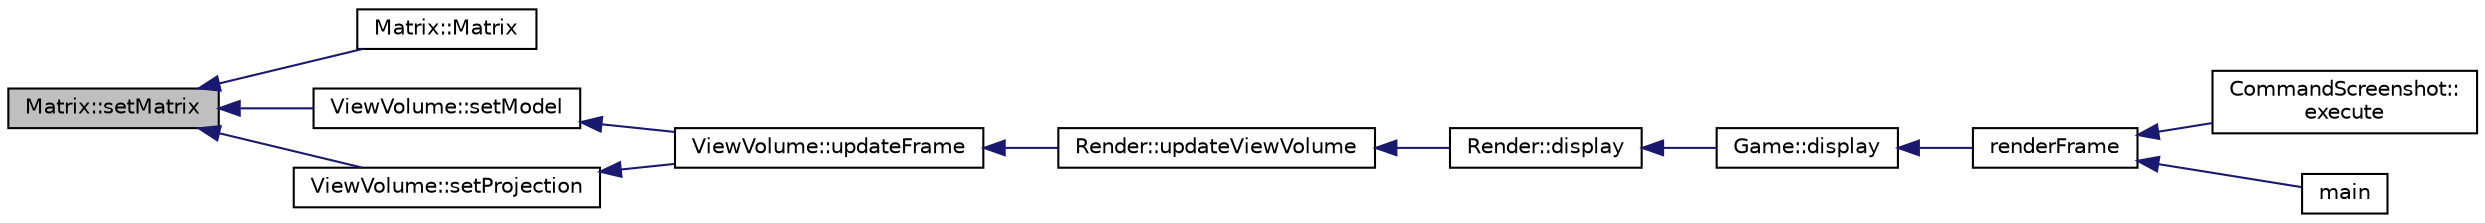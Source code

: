 digraph "Matrix::setMatrix"
{
 // INTERACTIVE_SVG=YES
  edge [fontname="Helvetica",fontsize="10",labelfontname="Helvetica",labelfontsize="10"];
  node [fontname="Helvetica",fontsize="10",shape=record];
  rankdir="LR";
  Node1 [label="Matrix::setMatrix",height=0.2,width=0.4,color="black", fillcolor="grey75", style="filled" fontcolor="black"];
  Node1 -> Node2 [dir="back",color="midnightblue",fontsize="10",style="solid",fontname="Helvetica"];
  Node2 [label="Matrix::Matrix",height=0.2,width=0.4,color="black", fillcolor="white", style="filled",URL="$class_matrix.html#a6e7bfac115b34e944ad1333cbb85ca4e",tooltip="Constructs an object of Matrix. "];
  Node1 -> Node3 [dir="back",color="midnightblue",fontsize="10",style="solid",fontname="Helvetica"];
  Node3 [label="ViewVolume::setModel",height=0.2,width=0.4,color="black", fillcolor="white", style="filled",URL="$class_view_volume.html#af0db20ff2ce8622ffdc16196f2ce88b5",tooltip="Set this class&#39; model matrix. "];
  Node3 -> Node4 [dir="back",color="midnightblue",fontsize="10",style="solid",fontname="Helvetica"];
  Node4 [label="ViewVolume::updateFrame",height=0.2,width=0.4,color="black", fillcolor="white", style="filled",URL="$class_view_volume.html#ac0760eed60360f791078cc6b57343afb",tooltip="Updates view volume for this frame. "];
  Node4 -> Node5 [dir="back",color="midnightblue",fontsize="10",style="solid",fontname="Helvetica"];
  Node5 [label="Render::updateViewVolume",height=0.2,width=0.4,color="black", fillcolor="white", style="filled",URL="$class_render.html#a3cee96657b2d590cc392c7b4f48d96c4",tooltip="Updates View Volume. Call once per render frame. "];
  Node5 -> Node6 [dir="back",color="midnightblue",fontsize="10",style="solid",fontname="Helvetica"];
  Node6 [label="Render::display",height=0.2,width=0.4,color="black", fillcolor="white", style="filled",URL="$class_render.html#ab7facb0873c6f266b8849c5ce6f223da",tooltip="Renders a single game frame. "];
  Node6 -> Node7 [dir="back",color="midnightblue",fontsize="10",style="solid",fontname="Helvetica"];
  Node7 [label="Game::display",height=0.2,width=0.4,color="black", fillcolor="white", style="filled",URL="$class_game.html#a4d0223a84926cbabea95ed7e0392690a"];
  Node7 -> Node8 [dir="back",color="midnightblue",fontsize="10",style="solid",fontname="Helvetica"];
  Node8 [label="renderFrame",height=0.2,width=0.4,color="black", fillcolor="white", style="filled",URL="$main_8cpp.html#a00df6d86f86c2004b5c421980456d3f7"];
  Node8 -> Node9 [dir="back",color="midnightblue",fontsize="10",style="solid",fontname="Helvetica"];
  Node9 [label="CommandScreenshot::\lexecute",height=0.2,width=0.4,color="black", fillcolor="white", style="filled",URL="$class_command_screenshot.html#aea047cbfc0c1bdfc8d72d1633070bbdf"];
  Node8 -> Node10 [dir="back",color="midnightblue",fontsize="10",style="solid",fontname="Helvetica"];
  Node10 [label="main",height=0.2,width=0.4,color="black", fillcolor="white", style="filled",URL="$main_8cpp.html#a0ddf1224851353fc92bfbff6f499fa97"];
  Node1 -> Node11 [dir="back",color="midnightblue",fontsize="10",style="solid",fontname="Helvetica"];
  Node11 [label="ViewVolume::setProjection",height=0.2,width=0.4,color="black", fillcolor="white", style="filled",URL="$class_view_volume.html#a0d1280d672c87f523b330260134d2a95",tooltip="Set this class&#39; projection matrix. "];
  Node11 -> Node4 [dir="back",color="midnightblue",fontsize="10",style="solid",fontname="Helvetica"];
}
